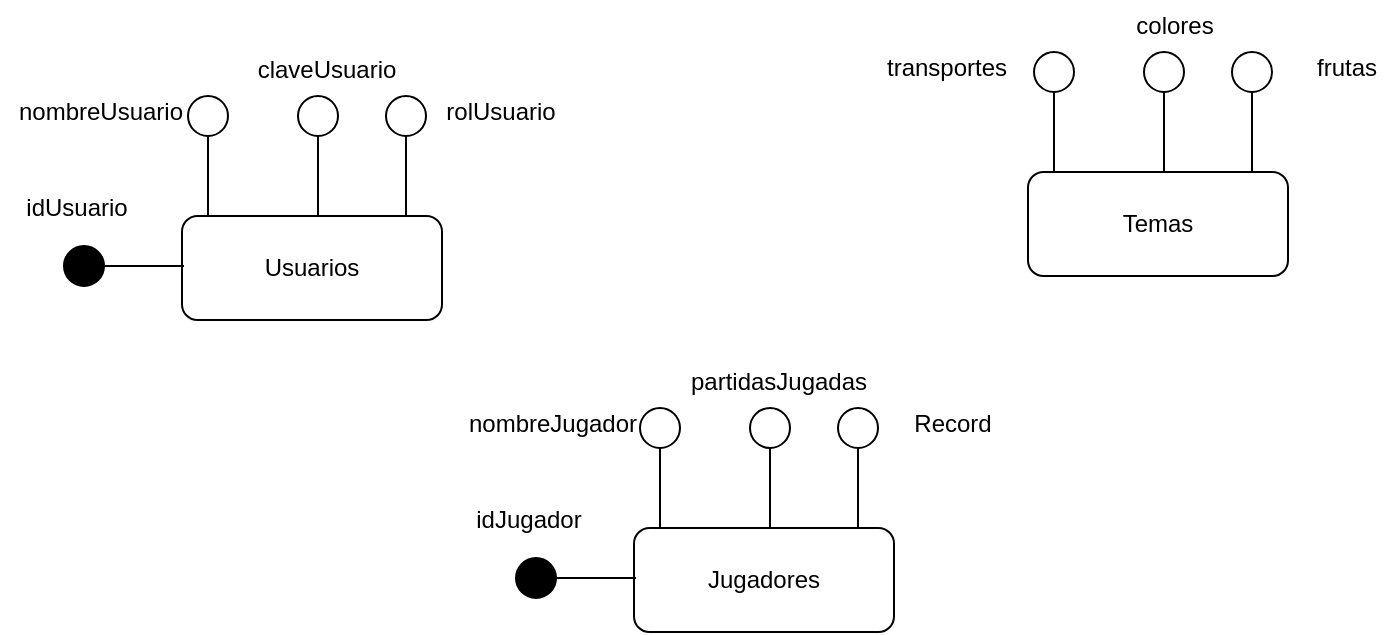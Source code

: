 <mxfile version="20.3.0" type="device"><diagram id="CpPO5PmyD0cCTTeYVHok" name="Página-1"><mxGraphModel dx="938" dy="625" grid="0" gridSize="10" guides="1" tooltips="1" connect="1" arrows="1" fold="1" page="1" pageScale="1" pageWidth="827" pageHeight="1169" math="0" shadow="0"><root><mxCell id="0"/><mxCell id="1" parent="0"/><mxCell id="9u9AQZBLcnaysDs7Q_1p-2" value="Usuarios" style="rounded=1;whiteSpace=wrap;html=1;" parent="1" vertex="1"><mxGeometry x="193" y="332" width="130" height="52" as="geometry"/></mxCell><mxCell id="9u9AQZBLcnaysDs7Q_1p-4" value="idUsuario" style="text;html=1;align=center;verticalAlign=middle;resizable=0;points=[];autosize=1;strokeColor=none;fillColor=none;" parent="1" vertex="1"><mxGeometry x="105" y="315" width="69" height="26" as="geometry"/></mxCell><mxCell id="jpI3ZP4X-cdXjcOi0jy8-1" value="nombreUsuario" style="text;html=1;align=center;verticalAlign=middle;resizable=0;points=[];autosize=1;strokeColor=none;fillColor=none;" vertex="1" parent="1"><mxGeometry x="102" y="267" width="100" height="26" as="geometry"/></mxCell><mxCell id="jpI3ZP4X-cdXjcOi0jy8-2" value="claveUsuario" style="text;html=1;align=center;verticalAlign=middle;resizable=0;points=[];autosize=1;strokeColor=none;fillColor=none;" vertex="1" parent="1"><mxGeometry x="221" y="246" width="87" height="26" as="geometry"/></mxCell><mxCell id="jpI3ZP4X-cdXjcOi0jy8-3" value="rolUsuario" style="text;html=1;align=center;verticalAlign=middle;resizable=0;points=[];autosize=1;strokeColor=none;fillColor=none;" vertex="1" parent="1"><mxGeometry x="315" y="267" width="73" height="26" as="geometry"/></mxCell><mxCell id="jpI3ZP4X-cdXjcOi0jy8-4" value="" style="verticalLabelPosition=bottom;align=center;dashed=0;html=1;verticalAlign=top;shape=mxgraph.pid.piping.blank;rotation=-90;" vertex="1" parent="1"><mxGeometry x="154" y="327" width="20" height="60" as="geometry"/></mxCell><mxCell id="jpI3ZP4X-cdXjcOi0jy8-5" value="" style="verticalLabelPosition=bottom;align=center;dashed=0;html=1;verticalAlign=top;shape=mxgraph.pid.piping.spacer;" vertex="1" parent="1"><mxGeometry x="196" y="272" width="20" height="60" as="geometry"/></mxCell><mxCell id="jpI3ZP4X-cdXjcOi0jy8-6" value="" style="verticalLabelPosition=bottom;align=center;dashed=0;html=1;verticalAlign=top;shape=mxgraph.pid.piping.spacer;" vertex="1" parent="1"><mxGeometry x="251" y="272" width="20" height="60" as="geometry"/></mxCell><mxCell id="jpI3ZP4X-cdXjcOi0jy8-7" value="" style="verticalLabelPosition=bottom;align=center;dashed=0;html=1;verticalAlign=top;shape=mxgraph.pid.piping.spacer;" vertex="1" parent="1"><mxGeometry x="295" y="272" width="20" height="60" as="geometry"/></mxCell><mxCell id="jpI3ZP4X-cdXjcOi0jy8-8" value="Jugadores" style="rounded=1;whiteSpace=wrap;html=1;" vertex="1" parent="1"><mxGeometry x="419" y="488" width="130" height="52" as="geometry"/></mxCell><mxCell id="jpI3ZP4X-cdXjcOi0jy8-9" value="idJugador" style="text;html=1;align=center;verticalAlign=middle;resizable=0;points=[];autosize=1;strokeColor=none;fillColor=none;" vertex="1" parent="1"><mxGeometry x="330" y="471" width="71" height="26" as="geometry"/></mxCell><mxCell id="jpI3ZP4X-cdXjcOi0jy8-10" value="nombreJugador" style="text;html=1;align=center;verticalAlign=middle;resizable=0;points=[];autosize=1;strokeColor=none;fillColor=none;" vertex="1" parent="1"><mxGeometry x="327" y="423" width="102" height="26" as="geometry"/></mxCell><mxCell id="jpI3ZP4X-cdXjcOi0jy8-11" value="partidasJugadas" style="text;html=1;align=center;verticalAlign=middle;resizable=0;points=[];autosize=1;strokeColor=none;fillColor=none;" vertex="1" parent="1"><mxGeometry x="438" y="402" width="106" height="26" as="geometry"/></mxCell><mxCell id="jpI3ZP4X-cdXjcOi0jy8-12" value="Record" style="text;html=1;align=center;verticalAlign=middle;resizable=0;points=[];autosize=1;strokeColor=none;fillColor=none;" vertex="1" parent="1"><mxGeometry x="549" y="423" width="57" height="26" as="geometry"/></mxCell><mxCell id="jpI3ZP4X-cdXjcOi0jy8-13" value="" style="verticalLabelPosition=bottom;align=center;dashed=0;html=1;verticalAlign=top;shape=mxgraph.pid.piping.blank;rotation=-90;" vertex="1" parent="1"><mxGeometry x="380" y="483" width="20" height="60" as="geometry"/></mxCell><mxCell id="jpI3ZP4X-cdXjcOi0jy8-14" value="" style="verticalLabelPosition=bottom;align=center;dashed=0;html=1;verticalAlign=top;shape=mxgraph.pid.piping.spacer;" vertex="1" parent="1"><mxGeometry x="422" y="428" width="20" height="60" as="geometry"/></mxCell><mxCell id="jpI3ZP4X-cdXjcOi0jy8-15" value="" style="verticalLabelPosition=bottom;align=center;dashed=0;html=1;verticalAlign=top;shape=mxgraph.pid.piping.spacer;" vertex="1" parent="1"><mxGeometry x="477" y="428" width="20" height="60" as="geometry"/></mxCell><mxCell id="jpI3ZP4X-cdXjcOi0jy8-16" value="" style="verticalLabelPosition=bottom;align=center;dashed=0;html=1;verticalAlign=top;shape=mxgraph.pid.piping.spacer;" vertex="1" parent="1"><mxGeometry x="521" y="428" width="20" height="60" as="geometry"/></mxCell><mxCell id="jpI3ZP4X-cdXjcOi0jy8-17" value="Temas" style="rounded=1;whiteSpace=wrap;html=1;" vertex="1" parent="1"><mxGeometry x="616" y="310" width="130" height="52" as="geometry"/></mxCell><mxCell id="jpI3ZP4X-cdXjcOi0jy8-19" value="transportes" style="text;html=1;align=center;verticalAlign=middle;resizable=0;points=[];autosize=1;strokeColor=none;fillColor=none;" vertex="1" parent="1"><mxGeometry x="536" y="245" width="78" height="26" as="geometry"/></mxCell><mxCell id="jpI3ZP4X-cdXjcOi0jy8-20" value="colores" style="text;html=1;align=center;verticalAlign=middle;resizable=0;points=[];autosize=1;strokeColor=none;fillColor=none;" vertex="1" parent="1"><mxGeometry x="660" y="224" width="57" height="26" as="geometry"/></mxCell><mxCell id="jpI3ZP4X-cdXjcOi0jy8-21" value="frutas" style="text;html=1;align=center;verticalAlign=middle;resizable=0;points=[];autosize=1;strokeColor=none;fillColor=none;" vertex="1" parent="1"><mxGeometry x="751" y="245" width="48" height="26" as="geometry"/></mxCell><mxCell id="jpI3ZP4X-cdXjcOi0jy8-23" value="" style="verticalLabelPosition=bottom;align=center;dashed=0;html=1;verticalAlign=top;shape=mxgraph.pid.piping.spacer;" vertex="1" parent="1"><mxGeometry x="619" y="250" width="20" height="60" as="geometry"/></mxCell><mxCell id="jpI3ZP4X-cdXjcOi0jy8-24" value="" style="verticalLabelPosition=bottom;align=center;dashed=0;html=1;verticalAlign=top;shape=mxgraph.pid.piping.spacer;" vertex="1" parent="1"><mxGeometry x="674" y="250" width="20" height="60" as="geometry"/></mxCell><mxCell id="jpI3ZP4X-cdXjcOi0jy8-25" value="" style="verticalLabelPosition=bottom;align=center;dashed=0;html=1;verticalAlign=top;shape=mxgraph.pid.piping.spacer;" vertex="1" parent="1"><mxGeometry x="718" y="250" width="20" height="60" as="geometry"/></mxCell></root></mxGraphModel></diagram></mxfile>